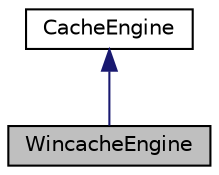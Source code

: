 digraph "WincacheEngine"
{
  edge [fontname="Helvetica",fontsize="10",labelfontname="Helvetica",labelfontsize="10"];
  node [fontname="Helvetica",fontsize="10",shape=record];
  Node1 [label="WincacheEngine",height=0.2,width=0.4,color="black", fillcolor="grey75", style="filled", fontcolor="black"];
  Node2 -> Node1 [dir="back",color="midnightblue",fontsize="10",style="solid",fontname="Helvetica"];
  Node2 [label="CacheEngine",height=0.2,width=0.4,color="black", fillcolor="white", style="filled",URL="$class_cake_1_1_cache_1_1_cache_engine.html"];
}

